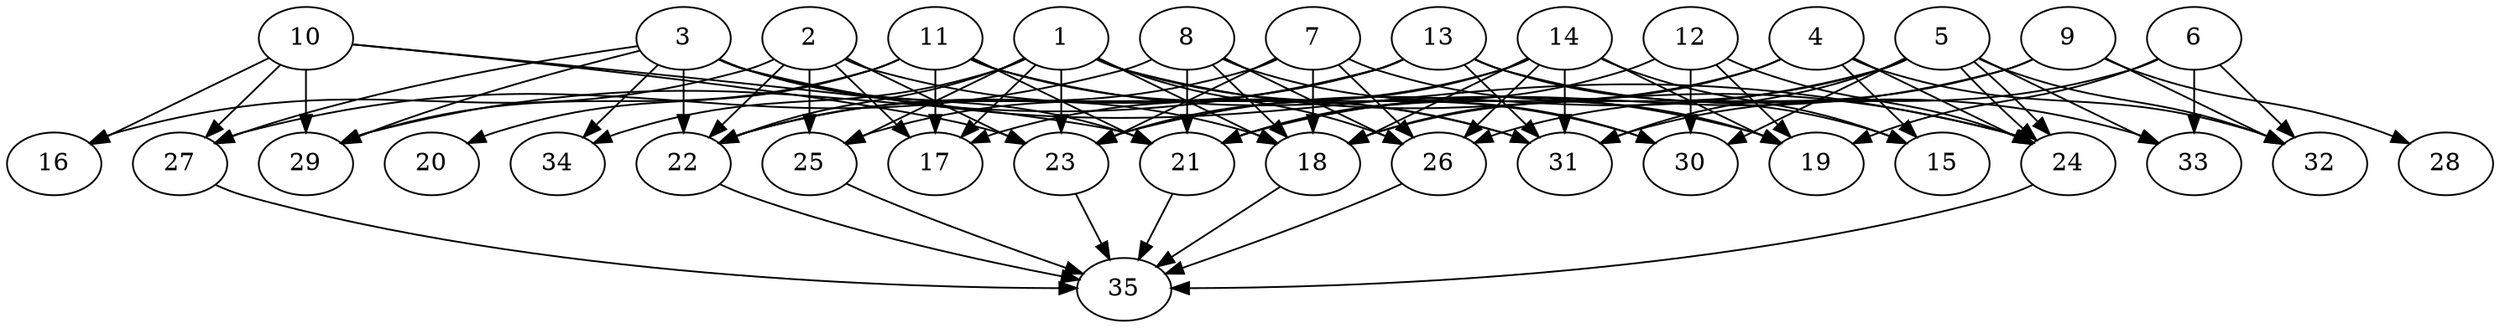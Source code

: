 // DAG automatically generated by daggen at Tue Aug  6 16:28:02 2019
// ./daggen --dot -n 35 --ccr 0.3 --fat 0.8 --regular 0.5 --density 0.5 --mindata 5242880 --maxdata 52428800 
digraph G {
  1 [size="141127680", alpha="0.18", expect_size="42338304"] 
  1 -> 17 [size ="42338304"]
  1 -> 18 [size ="42338304"]
  1 -> 22 [size ="42338304"]
  1 -> 23 [size ="42338304"]
  1 -> 24 [size ="42338304"]
  1 -> 25 [size ="42338304"]
  1 -> 26 [size ="42338304"]
  1 -> 30 [size ="42338304"]
  1 -> 34 [size ="42338304"]
  2 [size="79435093", alpha="0.17", expect_size="23830528"] 
  2 -> 16 [size ="23830528"]
  2 -> 17 [size ="23830528"]
  2 -> 22 [size ="23830528"]
  2 -> 23 [size ="23830528"]
  2 -> 25 [size ="23830528"]
  2 -> 31 [size ="23830528"]
  3 [size="77963947", alpha="0.05", expect_size="23389184"] 
  3 -> 18 [size ="23389184"]
  3 -> 21 [size ="23389184"]
  3 -> 22 [size ="23389184"]
  3 -> 24 [size ="23389184"]
  3 -> 27 [size ="23389184"]
  3 -> 29 [size ="23389184"]
  3 -> 34 [size ="23389184"]
  4 [size="103256747", alpha="0.13", expect_size="30977024"] 
  4 -> 15 [size ="30977024"]
  4 -> 18 [size ="30977024"]
  4 -> 21 [size ="30977024"]
  4 -> 24 [size ="30977024"]
  4 -> 32 [size ="30977024"]
  5 [size="156416000", alpha="0.02", expect_size="46924800"] 
  5 -> 18 [size ="46924800"]
  5 -> 23 [size ="46924800"]
  5 -> 24 [size ="46924800"]
  5 -> 24 [size ="46924800"]
  5 -> 30 [size ="46924800"]
  5 -> 31 [size ="46924800"]
  5 -> 32 [size ="46924800"]
  5 -> 33 [size ="46924800"]
  6 [size="123163307", alpha="0.10", expect_size="36948992"] 
  6 -> 19 [size ="36948992"]
  6 -> 31 [size ="36948992"]
  6 -> 32 [size ="36948992"]
  6 -> 33 [size ="36948992"]
  7 [size="145503573", alpha="0.12", expect_size="43651072"] 
  7 -> 18 [size ="43651072"]
  7 -> 19 [size ="43651072"]
  7 -> 22 [size ="43651072"]
  7 -> 23 [size ="43651072"]
  7 -> 26 [size ="43651072"]
  8 [size="87507627", alpha="0.12", expect_size="26252288"] 
  8 -> 18 [size ="26252288"]
  8 -> 21 [size ="26252288"]
  8 -> 26 [size ="26252288"]
  8 -> 27 [size ="26252288"]
  8 -> 30 [size ="26252288"]
  9 [size="121620480", alpha="0.12", expect_size="36486144"] 
  9 -> 21 [size ="36486144"]
  9 -> 26 [size ="36486144"]
  9 -> 28 [size ="36486144"]
  9 -> 32 [size ="36486144"]
  10 [size="19333120", alpha="0.06", expect_size="5799936"] 
  10 -> 16 [size ="5799936"]
  10 -> 21 [size ="5799936"]
  10 -> 23 [size ="5799936"]
  10 -> 27 [size ="5799936"]
  10 -> 29 [size ="5799936"]
  11 [size="73195520", alpha="0.09", expect_size="21958656"] 
  11 -> 17 [size ="21958656"]
  11 -> 19 [size ="21958656"]
  11 -> 20 [size ="21958656"]
  11 -> 21 [size ="21958656"]
  11 -> 29 [size ="21958656"]
  11 -> 31 [size ="21958656"]
  12 [size="61057707", alpha="0.18", expect_size="18317312"] 
  12 -> 19 [size ="18317312"]
  12 -> 21 [size ="18317312"]
  12 -> 24 [size ="18317312"]
  12 -> 30 [size ="18317312"]
  13 [size="36768427", alpha="0.03", expect_size="11030528"] 
  13 -> 15 [size ="11030528"]
  13 -> 22 [size ="11030528"]
  13 -> 25 [size ="11030528"]
  13 -> 29 [size ="11030528"]
  13 -> 31 [size ="11030528"]
  13 -> 33 [size ="11030528"]
  14 [size="74059093", alpha="0.16", expect_size="22217728"] 
  14 -> 15 [size ="22217728"]
  14 -> 17 [size ="22217728"]
  14 -> 18 [size ="22217728"]
  14 -> 19 [size ="22217728"]
  14 -> 23 [size ="22217728"]
  14 -> 26 [size ="22217728"]
  14 -> 31 [size ="22217728"]
  15 [size="21306027", alpha="0.16", expect_size="6391808"] 
  16 [size="34119680", alpha="0.17", expect_size="10235904"] 
  17 [size="112769707", alpha="0.11", expect_size="33830912"] 
  18 [size="48100693", alpha="0.09", expect_size="14430208"] 
  18 -> 35 [size ="14430208"]
  19 [size="144329387", alpha="0.09", expect_size="43298816"] 
  20 [size="81309013", alpha="0.16", expect_size="24392704"] 
  21 [size="131297280", alpha="0.19", expect_size="39389184"] 
  21 -> 35 [size ="39389184"]
  22 [size="46247253", alpha="0.09", expect_size="13874176"] 
  22 -> 35 [size ="13874176"]
  23 [size="30016853", alpha="0.07", expect_size="9005056"] 
  23 -> 35 [size ="9005056"]
  24 [size="53015893", alpha="0.17", expect_size="15904768"] 
  24 -> 35 [size ="15904768"]
  25 [size="24849067", alpha="0.03", expect_size="7454720"] 
  25 -> 35 [size ="7454720"]
  26 [size="154108587", alpha="0.04", expect_size="46232576"] 
  26 -> 35 [size ="46232576"]
  27 [size="127098880", alpha="0.00", expect_size="38129664"] 
  27 -> 35 [size ="38129664"]
  28 [size="57552213", alpha="0.06", expect_size="17265664"] 
  29 [size="128010240", alpha="0.04", expect_size="38403072"] 
  30 [size="41086293", alpha="0.03", expect_size="12325888"] 
  31 [size="166092800", alpha="0.09", expect_size="49827840"] 
  32 [size="154825387", alpha="0.01", expect_size="46447616"] 
  33 [size="69242880", alpha="0.15", expect_size="20772864"] 
  34 [size="127119360", alpha="0.16", expect_size="38135808"] 
  35 [size="99662507", alpha="0.18", expect_size="29898752"] 
}
